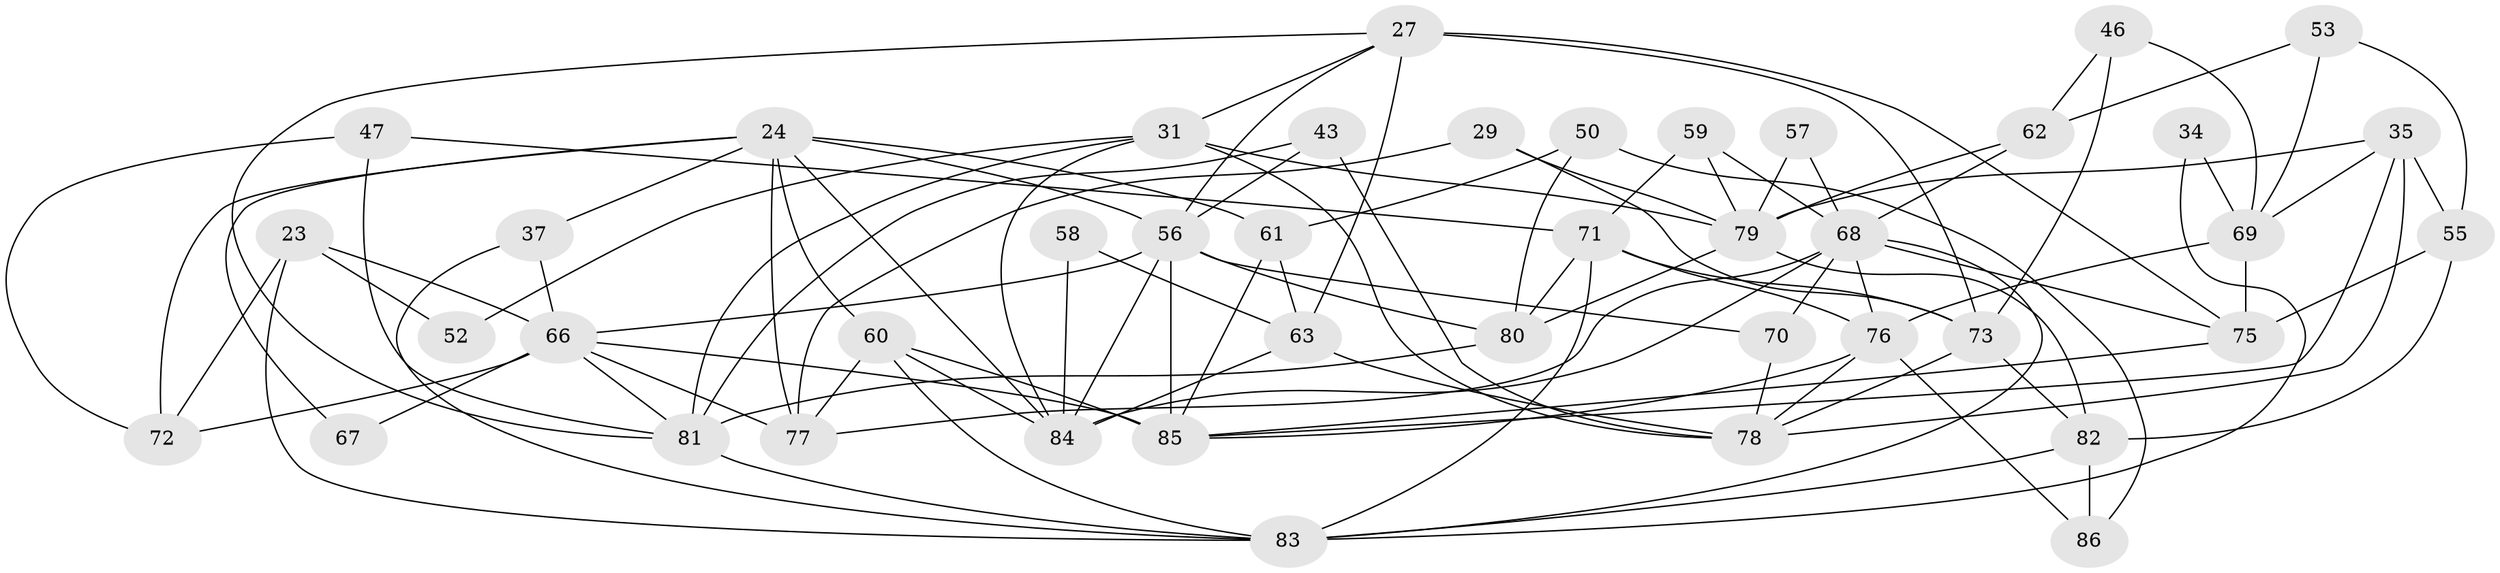 // original degree distribution, {6: 0.09302325581395349, 3: 0.38372093023255816, 7: 0.05813953488372093, 4: 0.23255813953488372, 5: 0.13953488372093023, 8: 0.011627906976744186, 2: 0.08139534883720931}
// Generated by graph-tools (version 1.1) at 2025/51/03/09/25 04:51:56]
// undirected, 43 vertices, 104 edges
graph export_dot {
graph [start="1"]
  node [color=gray90,style=filled];
  23;
  24 [super="+21"];
  27 [super="+7+4"];
  29;
  31;
  34;
  35 [super="+25"];
  37;
  43 [super="+42"];
  46;
  47;
  50;
  52;
  53;
  55;
  56 [super="+48+33"];
  57 [super="+14"];
  58;
  59;
  60 [super="+36"];
  61;
  62;
  63;
  66 [super="+18+44"];
  67;
  68 [super="+32"];
  69;
  70;
  71 [super="+51"];
  72 [super="+9"];
  73 [super="+49"];
  75 [super="+16"];
  76 [super="+10"];
  77 [super="+26"];
  78 [super="+64"];
  79 [super="+17+45"];
  80 [super="+74"];
  81 [super="+5+40+54"];
  82 [super="+65"];
  83 [super="+6+39"];
  84 [super="+38"];
  85 [super="+22+41"];
  86;
  23 -- 52;
  23 -- 72 [weight=2];
  23 -- 66;
  23 -- 83;
  24 -- 84 [weight=2];
  24 -- 67 [weight=2];
  24 -- 72;
  24 -- 37;
  24 -- 56 [weight=2];
  24 -- 61;
  24 -- 60;
  24 -- 77;
  27 -- 56;
  27 -- 31 [weight=2];
  27 -- 75 [weight=2];
  27 -- 63;
  27 -- 73 [weight=2];
  27 -- 81;
  29 -- 77;
  29 -- 79;
  29 -- 73;
  31 -- 84;
  31 -- 52;
  31 -- 79 [weight=2];
  31 -- 81;
  31 -- 78;
  34 -- 83;
  34 -- 69;
  35 -- 69;
  35 -- 78;
  35 -- 85;
  35 -- 79;
  35 -- 55;
  37 -- 83;
  37 -- 66;
  43 -- 78 [weight=2];
  43 -- 56;
  43 -- 81;
  46 -- 62;
  46 -- 69;
  46 -- 73;
  47 -- 81;
  47 -- 71;
  47 -- 72;
  50 -- 80;
  50 -- 61;
  50 -- 86;
  53 -- 69;
  53 -- 55;
  53 -- 62;
  55 -- 75;
  55 -- 82;
  56 -- 85 [weight=3];
  56 -- 70;
  56 -- 66;
  56 -- 80;
  56 -- 84;
  57 -- 79 [weight=2];
  57 -- 68;
  58 -- 63;
  58 -- 84;
  59 -- 79;
  59 -- 71;
  59 -- 68;
  60 -- 83;
  60 -- 77;
  60 -- 85 [weight=3];
  60 -- 84;
  61 -- 63;
  61 -- 85;
  62 -- 79;
  62 -- 68;
  63 -- 78;
  63 -- 84;
  66 -- 77;
  66 -- 81 [weight=3];
  66 -- 67 [weight=2];
  66 -- 85;
  66 -- 72;
  68 -- 75 [weight=2];
  68 -- 70;
  68 -- 76;
  68 -- 84 [weight=2];
  68 -- 83;
  68 -- 77;
  69 -- 76 [weight=2];
  69 -- 75;
  70 -- 78;
  71 -- 80;
  71 -- 76 [weight=2];
  71 -- 73 [weight=2];
  71 -- 83;
  73 -- 82;
  73 -- 78;
  75 -- 85;
  76 -- 78;
  76 -- 86;
  76 -- 85;
  79 -- 80;
  79 -- 82;
  80 -- 81 [weight=2];
  81 -- 83 [weight=2];
  82 -- 86;
  82 -- 83 [weight=2];
}
